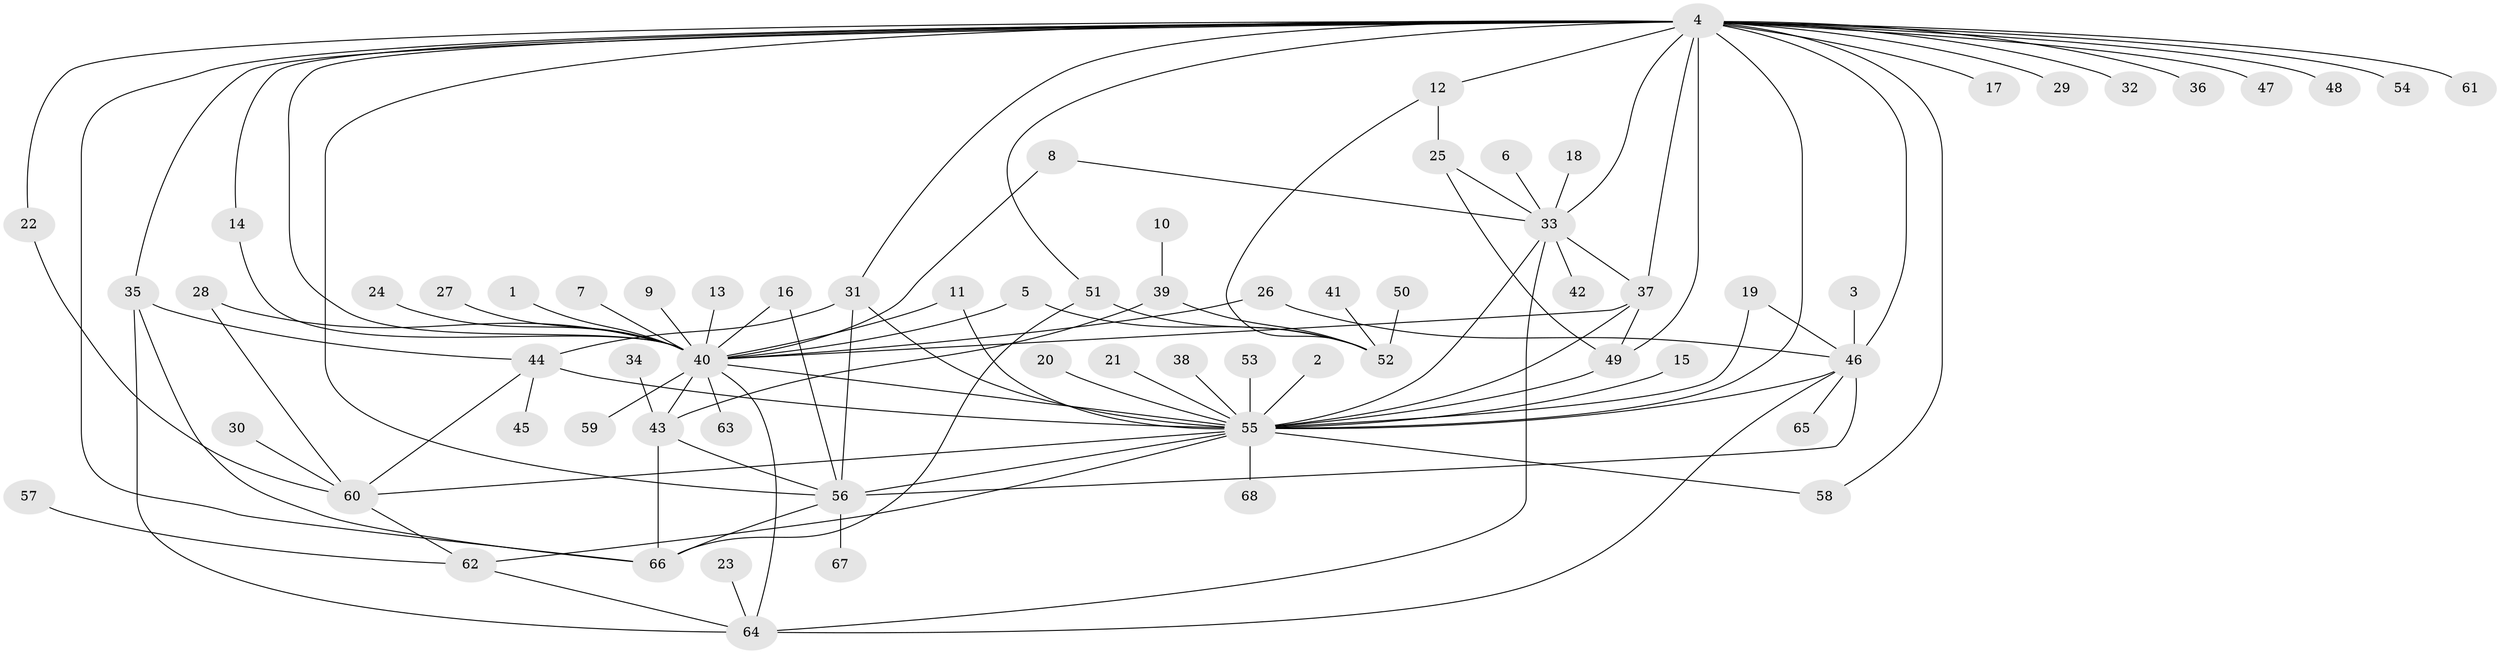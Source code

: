 // original degree distribution, {32: 0.007352941176470588, 1: 0.5147058823529411, 2: 0.19117647058823528, 7: 0.014705882352941176, 24: 0.007352941176470588, 19: 0.007352941176470588, 8: 0.022058823529411766, 6: 0.029411764705882353, 9: 0.014705882352941176, 5: 0.03676470588235294, 4: 0.08088235294117647, 3: 0.07352941176470588}
// Generated by graph-tools (version 1.1) at 2025/25/03/09/25 03:25:55]
// undirected, 68 vertices, 106 edges
graph export_dot {
graph [start="1"]
  node [color=gray90,style=filled];
  1;
  2;
  3;
  4;
  5;
  6;
  7;
  8;
  9;
  10;
  11;
  12;
  13;
  14;
  15;
  16;
  17;
  18;
  19;
  20;
  21;
  22;
  23;
  24;
  25;
  26;
  27;
  28;
  29;
  30;
  31;
  32;
  33;
  34;
  35;
  36;
  37;
  38;
  39;
  40;
  41;
  42;
  43;
  44;
  45;
  46;
  47;
  48;
  49;
  50;
  51;
  52;
  53;
  54;
  55;
  56;
  57;
  58;
  59;
  60;
  61;
  62;
  63;
  64;
  65;
  66;
  67;
  68;
  1 -- 40 [weight=1.0];
  2 -- 55 [weight=1.0];
  3 -- 46 [weight=1.0];
  4 -- 12 [weight=1.0];
  4 -- 14 [weight=1.0];
  4 -- 17 [weight=1.0];
  4 -- 22 [weight=1.0];
  4 -- 29 [weight=1.0];
  4 -- 31 [weight=2.0];
  4 -- 32 [weight=1.0];
  4 -- 33 [weight=1.0];
  4 -- 35 [weight=1.0];
  4 -- 36 [weight=1.0];
  4 -- 37 [weight=1.0];
  4 -- 40 [weight=2.0];
  4 -- 46 [weight=2.0];
  4 -- 47 [weight=1.0];
  4 -- 48 [weight=1.0];
  4 -- 49 [weight=1.0];
  4 -- 51 [weight=1.0];
  4 -- 54 [weight=1.0];
  4 -- 55 [weight=2.0];
  4 -- 56 [weight=1.0];
  4 -- 58 [weight=1.0];
  4 -- 61 [weight=1.0];
  4 -- 66 [weight=1.0];
  5 -- 40 [weight=1.0];
  5 -- 52 [weight=1.0];
  6 -- 33 [weight=1.0];
  7 -- 40 [weight=1.0];
  8 -- 33 [weight=1.0];
  8 -- 40 [weight=1.0];
  9 -- 40 [weight=1.0];
  10 -- 39 [weight=1.0];
  11 -- 40 [weight=1.0];
  11 -- 55 [weight=1.0];
  12 -- 25 [weight=1.0];
  12 -- 52 [weight=1.0];
  13 -- 40 [weight=1.0];
  14 -- 40 [weight=1.0];
  15 -- 55 [weight=1.0];
  16 -- 40 [weight=1.0];
  16 -- 56 [weight=1.0];
  18 -- 33 [weight=1.0];
  19 -- 46 [weight=1.0];
  19 -- 55 [weight=1.0];
  20 -- 55 [weight=1.0];
  21 -- 55 [weight=1.0];
  22 -- 60 [weight=1.0];
  23 -- 64 [weight=1.0];
  24 -- 40 [weight=1.0];
  25 -- 33 [weight=1.0];
  25 -- 49 [weight=2.0];
  26 -- 40 [weight=1.0];
  26 -- 46 [weight=1.0];
  27 -- 40 [weight=1.0];
  28 -- 40 [weight=1.0];
  28 -- 60 [weight=1.0];
  30 -- 60 [weight=1.0];
  31 -- 44 [weight=1.0];
  31 -- 55 [weight=1.0];
  31 -- 56 [weight=1.0];
  33 -- 37 [weight=1.0];
  33 -- 42 [weight=2.0];
  33 -- 55 [weight=1.0];
  33 -- 64 [weight=1.0];
  34 -- 43 [weight=1.0];
  35 -- 44 [weight=1.0];
  35 -- 64 [weight=1.0];
  35 -- 66 [weight=1.0];
  37 -- 40 [weight=1.0];
  37 -- 49 [weight=1.0];
  37 -- 55 [weight=1.0];
  38 -- 55 [weight=1.0];
  39 -- 43 [weight=1.0];
  39 -- 52 [weight=1.0];
  40 -- 43 [weight=1.0];
  40 -- 55 [weight=1.0];
  40 -- 59 [weight=1.0];
  40 -- 63 [weight=1.0];
  40 -- 64 [weight=1.0];
  41 -- 52 [weight=1.0];
  43 -- 56 [weight=1.0];
  43 -- 66 [weight=1.0];
  44 -- 45 [weight=1.0];
  44 -- 55 [weight=2.0];
  44 -- 60 [weight=1.0];
  46 -- 55 [weight=2.0];
  46 -- 56 [weight=1.0];
  46 -- 64 [weight=1.0];
  46 -- 65 [weight=1.0];
  49 -- 55 [weight=1.0];
  50 -- 52 [weight=1.0];
  51 -- 52 [weight=1.0];
  51 -- 66 [weight=1.0];
  53 -- 55 [weight=2.0];
  55 -- 56 [weight=2.0];
  55 -- 58 [weight=1.0];
  55 -- 60 [weight=1.0];
  55 -- 62 [weight=1.0];
  55 -- 68 [weight=1.0];
  56 -- 66 [weight=1.0];
  56 -- 67 [weight=1.0];
  57 -- 62 [weight=1.0];
  60 -- 62 [weight=1.0];
  62 -- 64 [weight=1.0];
}
